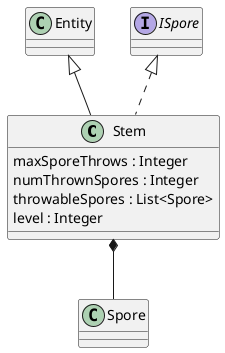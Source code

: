 @startuml stem

Stem *-- Spore
class Stem extends Entity implements ISpore{
    maxSporeThrows : Integer
    numThrownSpores : Integer
    throwableSpores : List<Spore>
    level : Integer
}

@enduml